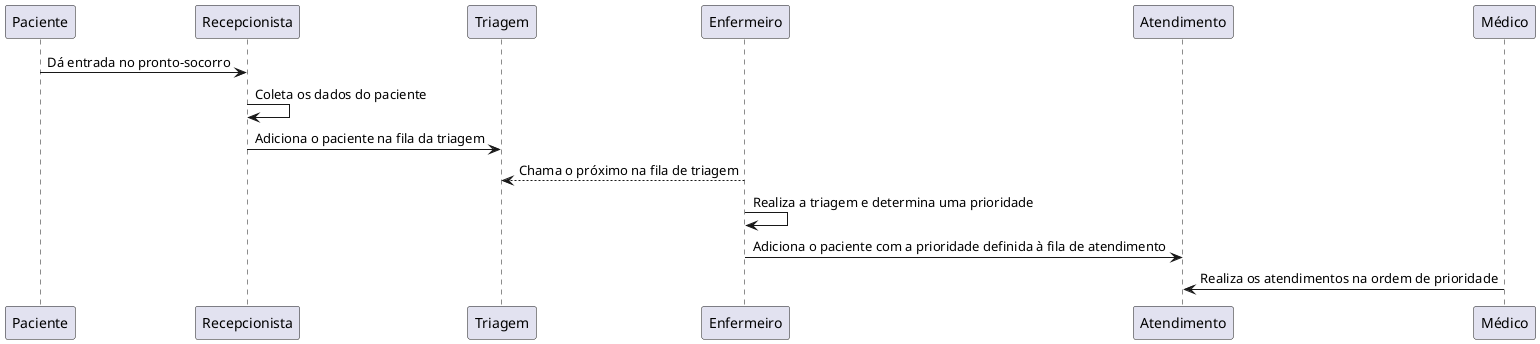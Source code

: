 @startuml

Paciente -> Recepcionista: Dá entrada no pronto-socorro

Recepcionista -> Recepcionista: Coleta os dados do paciente

Recepcionista -> Triagem: Adiciona o paciente na fila da triagem

Enfermeiro --> Triagem: Chama o próximo na fila de triagem

Enfermeiro -> Enfermeiro: Realiza a triagem e determina uma prioridade

Enfermeiro -> Atendimento: Adiciona o paciente com a prioridade definida à fila de atendimento

Médico -> Atendimento: Realiza os atendimentos na ordem de prioridade

@enduml
